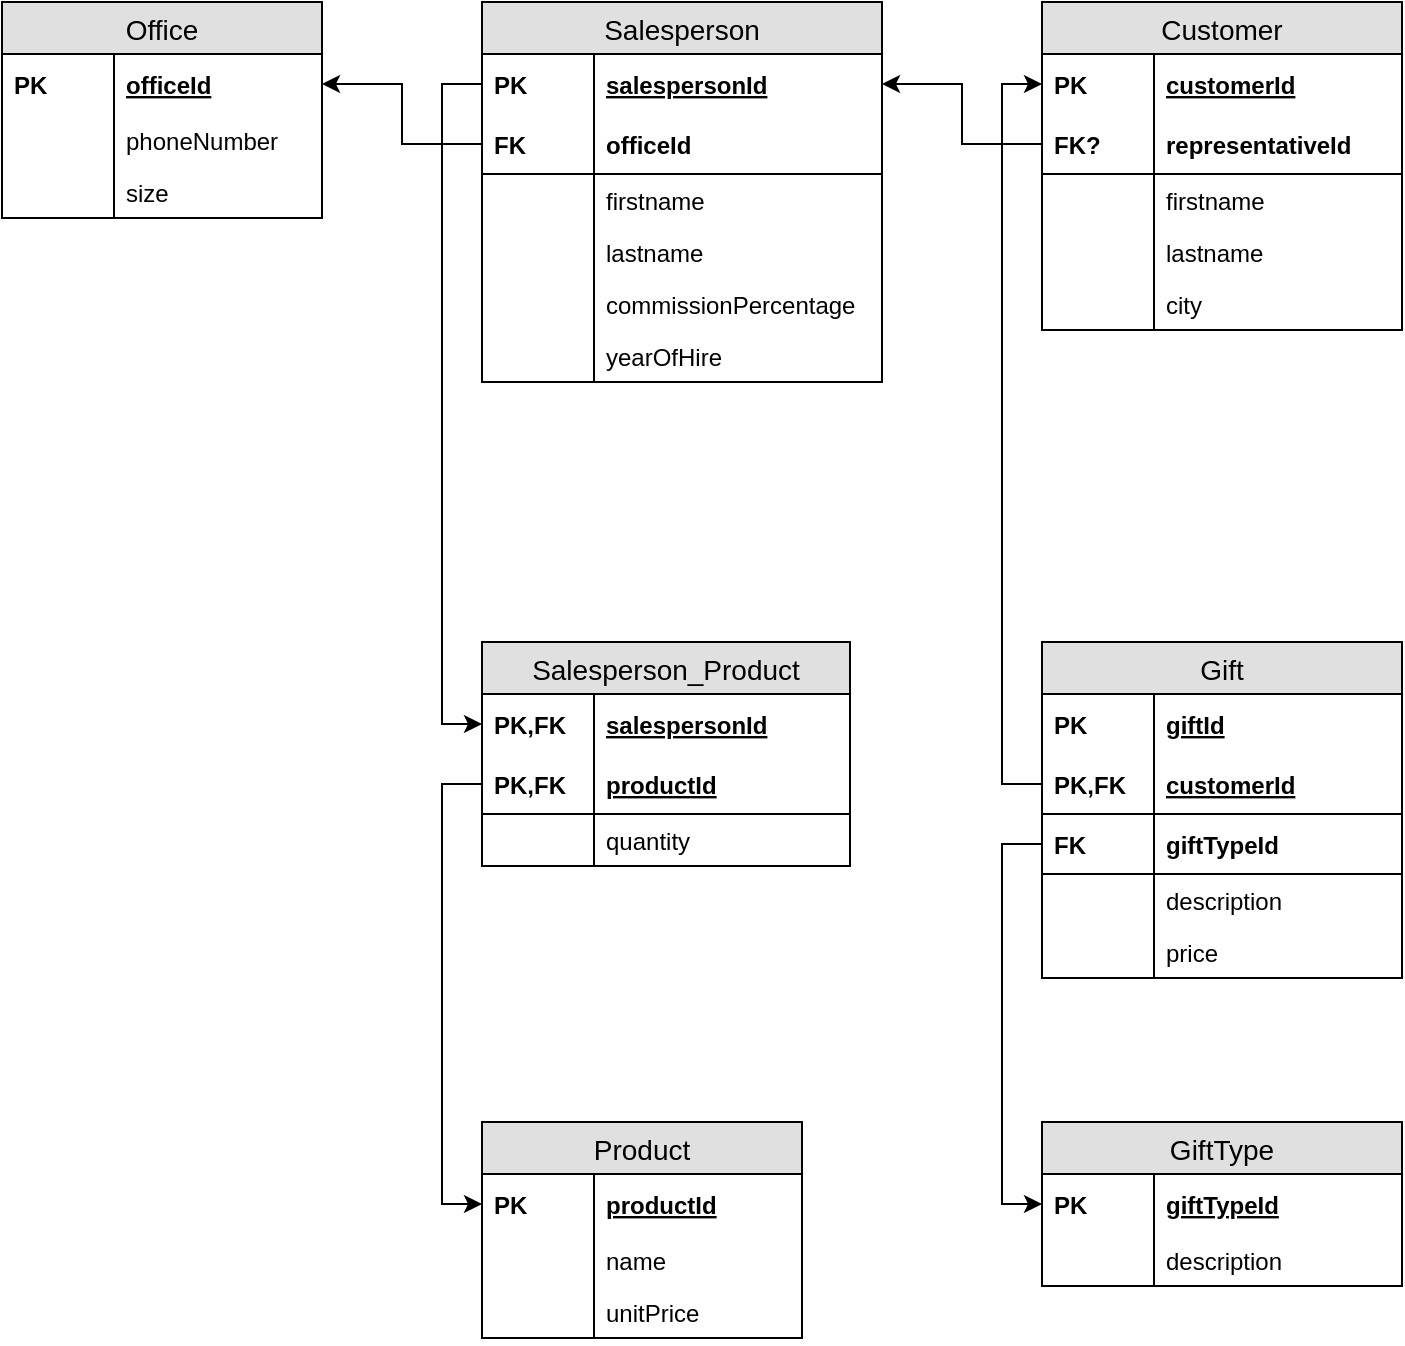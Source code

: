 <mxfile version="12.1.0" type="device" pages="1"><diagram id="kjhp-GHwZPF8ZIJaFsvX" name="Page-1"><mxGraphModel dx="975" dy="716" grid="1" gridSize="10" guides="1" tooltips="1" connect="1" arrows="1" fold="1" page="1" pageScale="1" pageWidth="850" pageHeight="1100" math="0" shadow="0"><root><mxCell id="0"/><mxCell id="1" parent="0"/><mxCell id="-8UnaZ2gPgAzsISoR1iw-1" value="Office" style="swimlane;fontStyle=0;childLayout=stackLayout;horizontal=1;startSize=26;fillColor=#e0e0e0;horizontalStack=0;resizeParent=1;resizeParentMax=0;resizeLast=0;collapsible=1;marginBottom=0;swimlaneFillColor=#ffffff;align=center;fontSize=14;" parent="1" vertex="1"><mxGeometry x="80" y="80" width="160" height="108" as="geometry"/></mxCell><mxCell id="-8UnaZ2gPgAzsISoR1iw-2" value="officeId" style="shape=partialRectangle;top=0;left=0;right=0;bottom=0;align=left;verticalAlign=middle;fillColor=none;spacingLeft=60;spacingRight=4;overflow=hidden;rotatable=0;points=[[0,0.5],[1,0.5]];portConstraint=eastwest;dropTarget=0;fontStyle=5;fontSize=12;" parent="-8UnaZ2gPgAzsISoR1iw-1" vertex="1"><mxGeometry y="26" width="160" height="30" as="geometry"/></mxCell><mxCell id="-8UnaZ2gPgAzsISoR1iw-3" value="PK" style="shape=partialRectangle;fontStyle=1;top=0;left=0;bottom=0;fillColor=none;align=left;verticalAlign=middle;spacingLeft=4;spacingRight=4;overflow=hidden;rotatable=0;points=[];portConstraint=eastwest;part=1;fontSize=12;" parent="-8UnaZ2gPgAzsISoR1iw-2" vertex="1" connectable="0"><mxGeometry width="56" height="30" as="geometry"/></mxCell><mxCell id="-8UnaZ2gPgAzsISoR1iw-6" value="phoneNumber" style="shape=partialRectangle;top=0;left=0;right=0;bottom=0;align=left;verticalAlign=top;fillColor=none;spacingLeft=60;spacingRight=4;overflow=hidden;rotatable=0;points=[[0,0.5],[1,0.5]];portConstraint=eastwest;dropTarget=0;fontSize=12;" parent="-8UnaZ2gPgAzsISoR1iw-1" vertex="1"><mxGeometry y="56" width="160" height="26" as="geometry"/></mxCell><mxCell id="-8UnaZ2gPgAzsISoR1iw-7" value="" style="shape=partialRectangle;top=0;left=0;bottom=0;fillColor=none;align=left;verticalAlign=top;spacingLeft=4;spacingRight=4;overflow=hidden;rotatable=0;points=[];portConstraint=eastwest;part=1;fontSize=12;" parent="-8UnaZ2gPgAzsISoR1iw-6" vertex="1" connectable="0"><mxGeometry width="56" height="26" as="geometry"/></mxCell><mxCell id="-8UnaZ2gPgAzsISoR1iw-8" value="size" style="shape=partialRectangle;top=0;left=0;right=0;bottom=0;align=left;verticalAlign=top;fillColor=none;spacingLeft=60;spacingRight=4;overflow=hidden;rotatable=0;points=[[0,0.5],[1,0.5]];portConstraint=eastwest;dropTarget=0;fontSize=12;" parent="-8UnaZ2gPgAzsISoR1iw-1" vertex="1"><mxGeometry y="82" width="160" height="26" as="geometry"/></mxCell><mxCell id="-8UnaZ2gPgAzsISoR1iw-9" value="" style="shape=partialRectangle;top=0;left=0;bottom=0;fillColor=none;align=left;verticalAlign=top;spacingLeft=4;spacingRight=4;overflow=hidden;rotatable=0;points=[];portConstraint=eastwest;part=1;fontSize=12;" parent="-8UnaZ2gPgAzsISoR1iw-8" vertex="1" connectable="0"><mxGeometry width="56" height="26" as="geometry"/></mxCell><mxCell id="-8UnaZ2gPgAzsISoR1iw-17" value="Salesperson" style="swimlane;fontStyle=0;childLayout=stackLayout;horizontal=1;startSize=26;fillColor=#e0e0e0;horizontalStack=0;resizeParent=1;resizeParentMax=0;resizeLast=0;collapsible=1;marginBottom=0;swimlaneFillColor=#ffffff;align=center;fontSize=14;" parent="1" vertex="1"><mxGeometry x="320" y="80" width="200" height="190" as="geometry"/></mxCell><mxCell id="-8UnaZ2gPgAzsISoR1iw-18" value="salespersonId" style="shape=partialRectangle;top=0;left=0;right=0;bottom=0;align=left;verticalAlign=middle;fillColor=none;spacingLeft=60;spacingRight=4;overflow=hidden;rotatable=0;points=[[0,0.5],[1,0.5]];portConstraint=eastwest;dropTarget=0;fontStyle=5;fontSize=12;" parent="-8UnaZ2gPgAzsISoR1iw-17" vertex="1"><mxGeometry y="26" width="200" height="30" as="geometry"/></mxCell><mxCell id="-8UnaZ2gPgAzsISoR1iw-19" value="PK" style="shape=partialRectangle;fontStyle=1;top=0;left=0;bottom=0;fillColor=none;align=left;verticalAlign=middle;spacingLeft=4;spacingRight=4;overflow=hidden;rotatable=0;points=[];portConstraint=eastwest;part=1;fontSize=12;" parent="-8UnaZ2gPgAzsISoR1iw-18" vertex="1" connectable="0"><mxGeometry width="56" height="30" as="geometry"/></mxCell><mxCell id="-8UnaZ2gPgAzsISoR1iw-20" value="officeId" style="shape=partialRectangle;top=0;left=0;right=0;bottom=1;align=left;verticalAlign=middle;fillColor=none;spacingLeft=60;spacingRight=4;overflow=hidden;rotatable=0;points=[[0,0.5],[1,0.5]];portConstraint=eastwest;dropTarget=0;fontStyle=1;fontSize=12;" parent="-8UnaZ2gPgAzsISoR1iw-17" vertex="1"><mxGeometry y="56" width="200" height="30" as="geometry"/></mxCell><mxCell id="-8UnaZ2gPgAzsISoR1iw-21" value="FK" style="shape=partialRectangle;fontStyle=1;top=0;left=0;bottom=0;fillColor=none;align=left;verticalAlign=middle;spacingLeft=4;spacingRight=4;overflow=hidden;rotatable=0;points=[];portConstraint=eastwest;part=1;fontSize=12;" parent="-8UnaZ2gPgAzsISoR1iw-20" vertex="1" connectable="0"><mxGeometry width="56" height="30" as="geometry"/></mxCell><mxCell id="-8UnaZ2gPgAzsISoR1iw-22" value="firstname" style="shape=partialRectangle;top=0;left=0;right=0;bottom=0;align=left;verticalAlign=top;fillColor=none;spacingLeft=60;spacingRight=4;overflow=hidden;rotatable=0;points=[[0,0.5],[1,0.5]];portConstraint=eastwest;dropTarget=0;fontSize=12;" parent="-8UnaZ2gPgAzsISoR1iw-17" vertex="1"><mxGeometry y="86" width="200" height="26" as="geometry"/></mxCell><mxCell id="-8UnaZ2gPgAzsISoR1iw-23" value="" style="shape=partialRectangle;top=0;left=0;bottom=0;fillColor=none;align=left;verticalAlign=top;spacingLeft=4;spacingRight=4;overflow=hidden;rotatable=0;points=[];portConstraint=eastwest;part=1;fontSize=12;" parent="-8UnaZ2gPgAzsISoR1iw-22" vertex="1" connectable="0"><mxGeometry width="56" height="26" as="geometry"/></mxCell><mxCell id="-8UnaZ2gPgAzsISoR1iw-25" value="lastname" style="shape=partialRectangle;top=0;left=0;right=0;bottom=0;align=left;verticalAlign=top;fillColor=none;spacingLeft=60;spacingRight=4;overflow=hidden;rotatable=0;points=[[0,0.5],[1,0.5]];portConstraint=eastwest;dropTarget=0;fontSize=12;" parent="-8UnaZ2gPgAzsISoR1iw-17" vertex="1"><mxGeometry y="112" width="200" height="26" as="geometry"/></mxCell><mxCell id="-8UnaZ2gPgAzsISoR1iw-26" value="" style="shape=partialRectangle;top=0;left=0;bottom=0;fillColor=none;align=left;verticalAlign=top;spacingLeft=4;spacingRight=4;overflow=hidden;rotatable=0;points=[];portConstraint=eastwest;part=1;fontSize=12;" parent="-8UnaZ2gPgAzsISoR1iw-25" vertex="1" connectable="0"><mxGeometry width="56" height="26" as="geometry"/></mxCell><mxCell id="-8UnaZ2gPgAzsISoR1iw-27" value="commissionPercentage" style="shape=partialRectangle;top=0;left=0;right=0;bottom=0;align=left;verticalAlign=top;fillColor=none;spacingLeft=60;spacingRight=4;overflow=hidden;rotatable=0;points=[[0,0.5],[1,0.5]];portConstraint=eastwest;dropTarget=0;fontSize=12;" parent="-8UnaZ2gPgAzsISoR1iw-17" vertex="1"><mxGeometry y="138" width="200" height="26" as="geometry"/></mxCell><mxCell id="-8UnaZ2gPgAzsISoR1iw-28" value="" style="shape=partialRectangle;top=0;left=0;bottom=0;fillColor=none;align=left;verticalAlign=top;spacingLeft=4;spacingRight=4;overflow=hidden;rotatable=0;points=[];portConstraint=eastwest;part=1;fontSize=12;" parent="-8UnaZ2gPgAzsISoR1iw-27" vertex="1" connectable="0"><mxGeometry width="56" height="26" as="geometry"/></mxCell><mxCell id="-8UnaZ2gPgAzsISoR1iw-29" value="yearOfHire" style="shape=partialRectangle;top=0;left=0;right=0;bottom=0;align=left;verticalAlign=top;fillColor=none;spacingLeft=60;spacingRight=4;overflow=hidden;rotatable=0;points=[[0,0.5],[1,0.5]];portConstraint=eastwest;dropTarget=0;fontSize=12;" parent="-8UnaZ2gPgAzsISoR1iw-17" vertex="1"><mxGeometry y="164" width="200" height="26" as="geometry"/></mxCell><mxCell id="-8UnaZ2gPgAzsISoR1iw-30" value="" style="shape=partialRectangle;top=0;left=0;bottom=0;fillColor=none;align=left;verticalAlign=top;spacingLeft=4;spacingRight=4;overflow=hidden;rotatable=0;points=[];portConstraint=eastwest;part=1;fontSize=12;" parent="-8UnaZ2gPgAzsISoR1iw-29" vertex="1" connectable="0"><mxGeometry width="56" height="26" as="geometry"/></mxCell><mxCell id="-8UnaZ2gPgAzsISoR1iw-24" style="edgeStyle=orthogonalEdgeStyle;rounded=0;orthogonalLoop=1;jettySize=auto;html=1;exitX=0;exitY=0.5;exitDx=0;exitDy=0;entryX=1;entryY=0.5;entryDx=0;entryDy=0;endFill=1;endArrow=classic;startArrow=none;startFill=0;" parent="1" source="-8UnaZ2gPgAzsISoR1iw-20" target="-8UnaZ2gPgAzsISoR1iw-2" edge="1"><mxGeometry relative="1" as="geometry"/></mxCell><mxCell id="-8UnaZ2gPgAzsISoR1iw-31" value="Customer" style="swimlane;fontStyle=0;childLayout=stackLayout;horizontal=1;startSize=26;fillColor=#e0e0e0;horizontalStack=0;resizeParent=1;resizeParentMax=0;resizeLast=0;collapsible=1;marginBottom=0;swimlaneFillColor=#ffffff;align=center;fontSize=14;" parent="1" vertex="1"><mxGeometry x="600" y="80" width="180" height="164" as="geometry"/></mxCell><mxCell id="-8UnaZ2gPgAzsISoR1iw-32" value="customerId" style="shape=partialRectangle;top=0;left=0;right=0;bottom=0;align=left;verticalAlign=middle;fillColor=none;spacingLeft=60;spacingRight=4;overflow=hidden;rotatable=0;points=[[0,0.5],[1,0.5]];portConstraint=eastwest;dropTarget=0;fontStyle=5;fontSize=12;" parent="-8UnaZ2gPgAzsISoR1iw-31" vertex="1"><mxGeometry y="26" width="180" height="30" as="geometry"/></mxCell><mxCell id="-8UnaZ2gPgAzsISoR1iw-33" value="PK" style="shape=partialRectangle;fontStyle=1;top=0;left=0;bottom=0;fillColor=none;align=left;verticalAlign=middle;spacingLeft=4;spacingRight=4;overflow=hidden;rotatable=0;points=[];portConstraint=eastwest;part=1;fontSize=12;" parent="-8UnaZ2gPgAzsISoR1iw-32" vertex="1" connectable="0"><mxGeometry width="56" height="30" as="geometry"/></mxCell><mxCell id="-8UnaZ2gPgAzsISoR1iw-34" value="representativeId" style="shape=partialRectangle;top=0;left=0;right=0;bottom=1;align=left;verticalAlign=middle;fillColor=none;spacingLeft=60;spacingRight=4;overflow=hidden;rotatable=0;points=[[0,0.5],[1,0.5]];portConstraint=eastwest;dropTarget=0;fontStyle=1;fontSize=12;" parent="-8UnaZ2gPgAzsISoR1iw-31" vertex="1"><mxGeometry y="56" width="180" height="30" as="geometry"/></mxCell><mxCell id="-8UnaZ2gPgAzsISoR1iw-35" value="FK?" style="shape=partialRectangle;fontStyle=1;top=0;left=0;bottom=0;fillColor=none;align=left;verticalAlign=middle;spacingLeft=4;spacingRight=4;overflow=hidden;rotatable=0;points=[];portConstraint=eastwest;part=1;fontSize=12;" parent="-8UnaZ2gPgAzsISoR1iw-34" vertex="1" connectable="0"><mxGeometry width="56" height="30" as="geometry"/></mxCell><mxCell id="-8UnaZ2gPgAzsISoR1iw-36" value="firstname" style="shape=partialRectangle;top=0;left=0;right=0;bottom=0;align=left;verticalAlign=top;fillColor=none;spacingLeft=60;spacingRight=4;overflow=hidden;rotatable=0;points=[[0,0.5],[1,0.5]];portConstraint=eastwest;dropTarget=0;fontSize=12;" parent="-8UnaZ2gPgAzsISoR1iw-31" vertex="1"><mxGeometry y="86" width="180" height="26" as="geometry"/></mxCell><mxCell id="-8UnaZ2gPgAzsISoR1iw-37" value="" style="shape=partialRectangle;top=0;left=0;bottom=0;fillColor=none;align=left;verticalAlign=top;spacingLeft=4;spacingRight=4;overflow=hidden;rotatable=0;points=[];portConstraint=eastwest;part=1;fontSize=12;" parent="-8UnaZ2gPgAzsISoR1iw-36" vertex="1" connectable="0"><mxGeometry width="56" height="26" as="geometry"/></mxCell><mxCell id="-8UnaZ2gPgAzsISoR1iw-38" value="lastname" style="shape=partialRectangle;top=0;left=0;right=0;bottom=0;align=left;verticalAlign=top;fillColor=none;spacingLeft=60;spacingRight=4;overflow=hidden;rotatable=0;points=[[0,0.5],[1,0.5]];portConstraint=eastwest;dropTarget=0;fontSize=12;" parent="-8UnaZ2gPgAzsISoR1iw-31" vertex="1"><mxGeometry y="112" width="180" height="26" as="geometry"/></mxCell><mxCell id="-8UnaZ2gPgAzsISoR1iw-39" value="" style="shape=partialRectangle;top=0;left=0;bottom=0;fillColor=none;align=left;verticalAlign=top;spacingLeft=4;spacingRight=4;overflow=hidden;rotatable=0;points=[];portConstraint=eastwest;part=1;fontSize=12;" parent="-8UnaZ2gPgAzsISoR1iw-38" vertex="1" connectable="0"><mxGeometry width="56" height="26" as="geometry"/></mxCell><mxCell id="-8UnaZ2gPgAzsISoR1iw-40" value="city" style="shape=partialRectangle;top=0;left=0;right=0;bottom=0;align=left;verticalAlign=top;fillColor=none;spacingLeft=60;spacingRight=4;overflow=hidden;rotatable=0;points=[[0,0.5],[1,0.5]];portConstraint=eastwest;dropTarget=0;fontSize=12;" parent="-8UnaZ2gPgAzsISoR1iw-31" vertex="1"><mxGeometry y="138" width="180" height="26" as="geometry"/></mxCell><mxCell id="-8UnaZ2gPgAzsISoR1iw-41" value="" style="shape=partialRectangle;top=0;left=0;bottom=0;fillColor=none;align=left;verticalAlign=top;spacingLeft=4;spacingRight=4;overflow=hidden;rotatable=0;points=[];portConstraint=eastwest;part=1;fontSize=12;" parent="-8UnaZ2gPgAzsISoR1iw-40" vertex="1" connectable="0"><mxGeometry width="56" height="26" as="geometry"/></mxCell><mxCell id="-8UnaZ2gPgAzsISoR1iw-44" style="edgeStyle=orthogonalEdgeStyle;rounded=0;orthogonalLoop=1;jettySize=auto;html=1;exitX=0;exitY=0.5;exitDx=0;exitDy=0;entryX=1;entryY=0.5;entryDx=0;entryDy=0;endFill=1;endArrow=classic;" parent="1" source="-8UnaZ2gPgAzsISoR1iw-34" target="-8UnaZ2gPgAzsISoR1iw-18" edge="1"><mxGeometry relative="1" as="geometry"><Array as="points"><mxPoint x="560" y="151"/><mxPoint x="560" y="121"/></Array></mxGeometry></mxCell><mxCell id="-8UnaZ2gPgAzsISoR1iw-45" value="Product" style="swimlane;fontStyle=0;childLayout=stackLayout;horizontal=1;startSize=26;fillColor=#e0e0e0;horizontalStack=0;resizeParent=1;resizeParentMax=0;resizeLast=0;collapsible=1;marginBottom=0;swimlaneFillColor=#ffffff;align=center;fontSize=14;" parent="1" vertex="1"><mxGeometry x="320" y="640" width="160" height="108" as="geometry"/></mxCell><mxCell id="-8UnaZ2gPgAzsISoR1iw-46" value="productId" style="shape=partialRectangle;top=0;left=0;right=0;bottom=0;align=left;verticalAlign=middle;fillColor=none;spacingLeft=60;spacingRight=4;overflow=hidden;rotatable=0;points=[[0,0.5],[1,0.5]];portConstraint=eastwest;dropTarget=0;fontStyle=5;fontSize=12;" parent="-8UnaZ2gPgAzsISoR1iw-45" vertex="1"><mxGeometry y="26" width="160" height="30" as="geometry"/></mxCell><mxCell id="-8UnaZ2gPgAzsISoR1iw-47" value="PK" style="shape=partialRectangle;fontStyle=1;top=0;left=0;bottom=0;fillColor=none;align=left;verticalAlign=middle;spacingLeft=4;spacingRight=4;overflow=hidden;rotatable=0;points=[];portConstraint=eastwest;part=1;fontSize=12;" parent="-8UnaZ2gPgAzsISoR1iw-46" vertex="1" connectable="0"><mxGeometry width="56" height="30" as="geometry"/></mxCell><mxCell id="-8UnaZ2gPgAzsISoR1iw-48" value="name" style="shape=partialRectangle;top=0;left=0;right=0;bottom=0;align=left;verticalAlign=top;fillColor=none;spacingLeft=60;spacingRight=4;overflow=hidden;rotatable=0;points=[[0,0.5],[1,0.5]];portConstraint=eastwest;dropTarget=0;fontSize=12;" parent="-8UnaZ2gPgAzsISoR1iw-45" vertex="1"><mxGeometry y="56" width="160" height="26" as="geometry"/></mxCell><mxCell id="-8UnaZ2gPgAzsISoR1iw-49" value="" style="shape=partialRectangle;top=0;left=0;bottom=0;fillColor=none;align=left;verticalAlign=top;spacingLeft=4;spacingRight=4;overflow=hidden;rotatable=0;points=[];portConstraint=eastwest;part=1;fontSize=12;" parent="-8UnaZ2gPgAzsISoR1iw-48" vertex="1" connectable="0"><mxGeometry width="56" height="26" as="geometry"/></mxCell><mxCell id="-8UnaZ2gPgAzsISoR1iw-50" value="unitPrice" style="shape=partialRectangle;top=0;left=0;right=0;bottom=0;align=left;verticalAlign=top;fillColor=none;spacingLeft=60;spacingRight=4;overflow=hidden;rotatable=0;points=[[0,0.5],[1,0.5]];portConstraint=eastwest;dropTarget=0;fontSize=12;" parent="-8UnaZ2gPgAzsISoR1iw-45" vertex="1"><mxGeometry y="82" width="160" height="26" as="geometry"/></mxCell><mxCell id="-8UnaZ2gPgAzsISoR1iw-51" value="" style="shape=partialRectangle;top=0;left=0;bottom=0;fillColor=none;align=left;verticalAlign=top;spacingLeft=4;spacingRight=4;overflow=hidden;rotatable=0;points=[];portConstraint=eastwest;part=1;fontSize=12;" parent="-8UnaZ2gPgAzsISoR1iw-50" vertex="1" connectable="0"><mxGeometry width="56" height="26" as="geometry"/></mxCell><mxCell id="-8UnaZ2gPgAzsISoR1iw-52" value="Salesperson_Product" style="swimlane;fontStyle=0;childLayout=stackLayout;horizontal=1;startSize=26;fillColor=#e0e0e0;horizontalStack=0;resizeParent=1;resizeParentMax=0;resizeLast=0;collapsible=1;marginBottom=0;swimlaneFillColor=#ffffff;align=center;fontSize=14;" parent="1" vertex="1"><mxGeometry x="320" y="400" width="184" height="112" as="geometry"/></mxCell><mxCell id="-8UnaZ2gPgAzsISoR1iw-53" value="salespersonId" style="shape=partialRectangle;top=0;left=0;right=0;bottom=0;align=left;verticalAlign=middle;fillColor=none;spacingLeft=60;spacingRight=4;overflow=hidden;rotatable=0;points=[[0,0.5],[1,0.5]];portConstraint=eastwest;dropTarget=0;fontStyle=5;fontSize=12;" parent="-8UnaZ2gPgAzsISoR1iw-52" vertex="1"><mxGeometry y="26" width="184" height="30" as="geometry"/></mxCell><mxCell id="-8UnaZ2gPgAzsISoR1iw-54" value="PK,FK" style="shape=partialRectangle;fontStyle=1;top=0;left=0;bottom=0;fillColor=none;align=left;verticalAlign=middle;spacingLeft=4;spacingRight=4;overflow=hidden;rotatable=0;points=[];portConstraint=eastwest;part=1;fontSize=12;" parent="-8UnaZ2gPgAzsISoR1iw-53" vertex="1" connectable="0"><mxGeometry width="56" height="30" as="geometry"/></mxCell><mxCell id="-8UnaZ2gPgAzsISoR1iw-55" value="productId" style="shape=partialRectangle;top=0;left=0;right=0;bottom=1;align=left;verticalAlign=middle;fillColor=none;spacingLeft=60;spacingRight=4;overflow=hidden;rotatable=0;points=[[0,0.5],[1,0.5]];portConstraint=eastwest;dropTarget=0;fontStyle=5;fontSize=12;" parent="-8UnaZ2gPgAzsISoR1iw-52" vertex="1"><mxGeometry y="56" width="184" height="30" as="geometry"/></mxCell><mxCell id="-8UnaZ2gPgAzsISoR1iw-56" value="PK,FK" style="shape=partialRectangle;fontStyle=1;top=0;left=0;bottom=0;fillColor=none;align=left;verticalAlign=middle;spacingLeft=4;spacingRight=4;overflow=hidden;rotatable=0;points=[];portConstraint=eastwest;part=1;fontSize=12;" parent="-8UnaZ2gPgAzsISoR1iw-55" vertex="1" connectable="0"><mxGeometry width="56" height="30" as="geometry"/></mxCell><mxCell id="-8UnaZ2gPgAzsISoR1iw-57" value="quantity" style="shape=partialRectangle;top=0;left=0;right=0;bottom=0;align=left;verticalAlign=top;fillColor=none;spacingLeft=60;spacingRight=4;overflow=hidden;rotatable=0;points=[[0,0.5],[1,0.5]];portConstraint=eastwest;dropTarget=0;fontSize=12;" parent="-8UnaZ2gPgAzsISoR1iw-52" vertex="1"><mxGeometry y="86" width="184" height="26" as="geometry"/></mxCell><mxCell id="-8UnaZ2gPgAzsISoR1iw-58" value="" style="shape=partialRectangle;top=0;left=0;bottom=0;fillColor=none;align=left;verticalAlign=top;spacingLeft=4;spacingRight=4;overflow=hidden;rotatable=0;points=[];portConstraint=eastwest;part=1;fontSize=12;" parent="-8UnaZ2gPgAzsISoR1iw-57" vertex="1" connectable="0"><mxGeometry width="56" height="26" as="geometry"/></mxCell><mxCell id="-8UnaZ2gPgAzsISoR1iw-65" style="edgeStyle=orthogonalEdgeStyle;rounded=0;orthogonalLoop=1;jettySize=auto;html=1;exitX=0;exitY=0.5;exitDx=0;exitDy=0;entryX=0;entryY=0.5;entryDx=0;entryDy=0;endArrow=classic;endFill=1;startArrow=none;startFill=0;" parent="1" source="-8UnaZ2gPgAzsISoR1iw-55" target="-8UnaZ2gPgAzsISoR1iw-46" edge="1"><mxGeometry relative="1" as="geometry"/></mxCell><mxCell id="-8UnaZ2gPgAzsISoR1iw-66" style="edgeStyle=orthogonalEdgeStyle;rounded=0;orthogonalLoop=1;jettySize=auto;html=1;exitX=0;exitY=0.5;exitDx=0;exitDy=0;entryX=0;entryY=0.5;entryDx=0;entryDy=0;endArrow=none;endFill=0;startArrow=classic;startFill=1;" parent="1" source="-8UnaZ2gPgAzsISoR1iw-53" target="-8UnaZ2gPgAzsISoR1iw-18" edge="1"><mxGeometry relative="1" as="geometry"/></mxCell><mxCell id="-8UnaZ2gPgAzsISoR1iw-67" value="Gift" style="swimlane;fontStyle=0;childLayout=stackLayout;horizontal=1;startSize=26;fillColor=#e0e0e0;horizontalStack=0;resizeParent=1;resizeParentMax=0;resizeLast=0;collapsible=1;marginBottom=0;swimlaneFillColor=#ffffff;align=center;fontSize=14;" parent="1" vertex="1"><mxGeometry x="600" y="400" width="180" height="168" as="geometry"/></mxCell><mxCell id="-8UnaZ2gPgAzsISoR1iw-68" value="giftId" style="shape=partialRectangle;top=0;left=0;right=0;bottom=0;align=left;verticalAlign=middle;fillColor=none;spacingLeft=60;spacingRight=4;overflow=hidden;rotatable=0;points=[[0,0.5],[1,0.5]];portConstraint=eastwest;dropTarget=0;fontStyle=5;fontSize=12;" parent="-8UnaZ2gPgAzsISoR1iw-67" vertex="1"><mxGeometry y="26" width="180" height="30" as="geometry"/></mxCell><mxCell id="-8UnaZ2gPgAzsISoR1iw-69" value="PK" style="shape=partialRectangle;fontStyle=1;top=0;left=0;bottom=0;fillColor=none;align=left;verticalAlign=middle;spacingLeft=4;spacingRight=4;overflow=hidden;rotatable=0;points=[];portConstraint=eastwest;part=1;fontSize=12;" parent="-8UnaZ2gPgAzsISoR1iw-68" vertex="1" connectable="0"><mxGeometry width="56" height="30" as="geometry"/></mxCell><mxCell id="-8UnaZ2gPgAzsISoR1iw-70" value="customerId" style="shape=partialRectangle;top=0;left=0;right=0;bottom=1;align=left;verticalAlign=middle;fillColor=none;spacingLeft=60;spacingRight=4;overflow=hidden;rotatable=0;points=[[0,0.5],[1,0.5]];portConstraint=eastwest;dropTarget=0;fontStyle=5;fontSize=12;" parent="-8UnaZ2gPgAzsISoR1iw-67" vertex="1"><mxGeometry y="56" width="180" height="30" as="geometry"/></mxCell><mxCell id="-8UnaZ2gPgAzsISoR1iw-71" value="PK,FK" style="shape=partialRectangle;fontStyle=1;top=0;left=0;bottom=0;fillColor=none;align=left;verticalAlign=middle;spacingLeft=4;spacingRight=4;overflow=hidden;rotatable=0;points=[];portConstraint=eastwest;part=1;fontSize=12;" parent="-8UnaZ2gPgAzsISoR1iw-70" vertex="1" connectable="0"><mxGeometry width="56" height="30" as="geometry"/></mxCell><mxCell id="-8UnaZ2gPgAzsISoR1iw-78" value="giftTypeId" style="shape=partialRectangle;top=0;left=0;right=0;bottom=1;align=left;verticalAlign=middle;fillColor=none;spacingLeft=60;spacingRight=4;overflow=hidden;rotatable=0;points=[[0,0.5],[1,0.5]];portConstraint=eastwest;dropTarget=0;fontStyle=1;fontSize=12;" parent="-8UnaZ2gPgAzsISoR1iw-67" vertex="1"><mxGeometry y="86" width="180" height="30" as="geometry"/></mxCell><mxCell id="-8UnaZ2gPgAzsISoR1iw-79" value="FK" style="shape=partialRectangle;fontStyle=1;top=0;left=0;bottom=0;fillColor=none;align=left;verticalAlign=middle;spacingLeft=4;spacingRight=4;overflow=hidden;rotatable=0;points=[];portConstraint=eastwest;part=1;fontSize=12;" parent="-8UnaZ2gPgAzsISoR1iw-78" vertex="1" connectable="0"><mxGeometry width="56" height="30" as="geometry"/></mxCell><mxCell id="-8UnaZ2gPgAzsISoR1iw-72" value="description" style="shape=partialRectangle;top=0;left=0;right=0;bottom=0;align=left;verticalAlign=top;fillColor=none;spacingLeft=60;spacingRight=4;overflow=hidden;rotatable=0;points=[[0,0.5],[1,0.5]];portConstraint=eastwest;dropTarget=0;fontSize=12;" parent="-8UnaZ2gPgAzsISoR1iw-67" vertex="1"><mxGeometry y="116" width="180" height="26" as="geometry"/></mxCell><mxCell id="-8UnaZ2gPgAzsISoR1iw-73" value="" style="shape=partialRectangle;top=0;left=0;bottom=0;fillColor=none;align=left;verticalAlign=top;spacingLeft=4;spacingRight=4;overflow=hidden;rotatable=0;points=[];portConstraint=eastwest;part=1;fontSize=12;" parent="-8UnaZ2gPgAzsISoR1iw-72" vertex="1" connectable="0"><mxGeometry width="56" height="26" as="geometry"/></mxCell><mxCell id="-8UnaZ2gPgAzsISoR1iw-74" value="price" style="shape=partialRectangle;top=0;left=0;right=0;bottom=0;align=left;verticalAlign=top;fillColor=none;spacingLeft=60;spacingRight=4;overflow=hidden;rotatable=0;points=[[0,0.5],[1,0.5]];portConstraint=eastwest;dropTarget=0;fontSize=12;" parent="-8UnaZ2gPgAzsISoR1iw-67" vertex="1"><mxGeometry y="142" width="180" height="26" as="geometry"/></mxCell><mxCell id="-8UnaZ2gPgAzsISoR1iw-75" value="" style="shape=partialRectangle;top=0;left=0;bottom=0;fillColor=none;align=left;verticalAlign=top;spacingLeft=4;spacingRight=4;overflow=hidden;rotatable=0;points=[];portConstraint=eastwest;part=1;fontSize=12;" parent="-8UnaZ2gPgAzsISoR1iw-74" vertex="1" connectable="0"><mxGeometry width="56" height="26" as="geometry"/></mxCell><mxCell id="-8UnaZ2gPgAzsISoR1iw-80" style="edgeStyle=orthogonalEdgeStyle;rounded=0;orthogonalLoop=1;jettySize=auto;html=1;exitX=0;exitY=0.5;exitDx=0;exitDy=0;entryX=0;entryY=0.5;entryDx=0;entryDy=0;endArrow=classic;endFill=1;" parent="1" source="-8UnaZ2gPgAzsISoR1iw-70" target="-8UnaZ2gPgAzsISoR1iw-32" edge="1"><mxGeometry relative="1" as="geometry"/></mxCell><mxCell id="-8UnaZ2gPgAzsISoR1iw-81" value="GiftType" style="swimlane;fontStyle=0;childLayout=stackLayout;horizontal=1;startSize=26;fillColor=#e0e0e0;horizontalStack=0;resizeParent=1;resizeParentMax=0;resizeLast=0;collapsible=1;marginBottom=0;swimlaneFillColor=#ffffff;align=center;fontSize=14;" parent="1" vertex="1"><mxGeometry x="600" y="640" width="180" height="82" as="geometry"/></mxCell><mxCell id="-8UnaZ2gPgAzsISoR1iw-82" value="giftTypeId" style="shape=partialRectangle;top=0;left=0;right=0;bottom=0;align=left;verticalAlign=middle;fillColor=none;spacingLeft=60;spacingRight=4;overflow=hidden;rotatable=0;points=[[0,0.5],[1,0.5]];portConstraint=eastwest;dropTarget=0;fontStyle=5;fontSize=12;" parent="-8UnaZ2gPgAzsISoR1iw-81" vertex="1"><mxGeometry y="26" width="180" height="30" as="geometry"/></mxCell><mxCell id="-8UnaZ2gPgAzsISoR1iw-83" value="PK" style="shape=partialRectangle;fontStyle=1;top=0;left=0;bottom=0;fillColor=none;align=left;verticalAlign=middle;spacingLeft=4;spacingRight=4;overflow=hidden;rotatable=0;points=[];portConstraint=eastwest;part=1;fontSize=12;" parent="-8UnaZ2gPgAzsISoR1iw-82" vertex="1" connectable="0"><mxGeometry width="56" height="30" as="geometry"/></mxCell><mxCell id="-8UnaZ2gPgAzsISoR1iw-84" value="description" style="shape=partialRectangle;top=0;left=0;right=0;bottom=0;align=left;verticalAlign=top;fillColor=none;spacingLeft=60;spacingRight=4;overflow=hidden;rotatable=0;points=[[0,0.5],[1,0.5]];portConstraint=eastwest;dropTarget=0;fontSize=12;" parent="-8UnaZ2gPgAzsISoR1iw-81" vertex="1"><mxGeometry y="56" width="180" height="26" as="geometry"/></mxCell><mxCell id="-8UnaZ2gPgAzsISoR1iw-85" value="" style="shape=partialRectangle;top=0;left=0;bottom=0;fillColor=none;align=left;verticalAlign=top;spacingLeft=4;spacingRight=4;overflow=hidden;rotatable=0;points=[];portConstraint=eastwest;part=1;fontSize=12;" parent="-8UnaZ2gPgAzsISoR1iw-84" vertex="1" connectable="0"><mxGeometry width="56" height="26" as="geometry"/></mxCell><mxCell id="-8UnaZ2gPgAzsISoR1iw-88" style="edgeStyle=orthogonalEdgeStyle;rounded=0;orthogonalLoop=1;jettySize=auto;html=1;exitX=0;exitY=0.5;exitDx=0;exitDy=0;entryX=0;entryY=0.5;entryDx=0;entryDy=0;endArrow=classic;endFill=1;startArrow=none;startFill=0;" parent="1" source="-8UnaZ2gPgAzsISoR1iw-78" target="-8UnaZ2gPgAzsISoR1iw-82" edge="1"><mxGeometry relative="1" as="geometry"/></mxCell></root></mxGraphModel></diagram></mxfile>